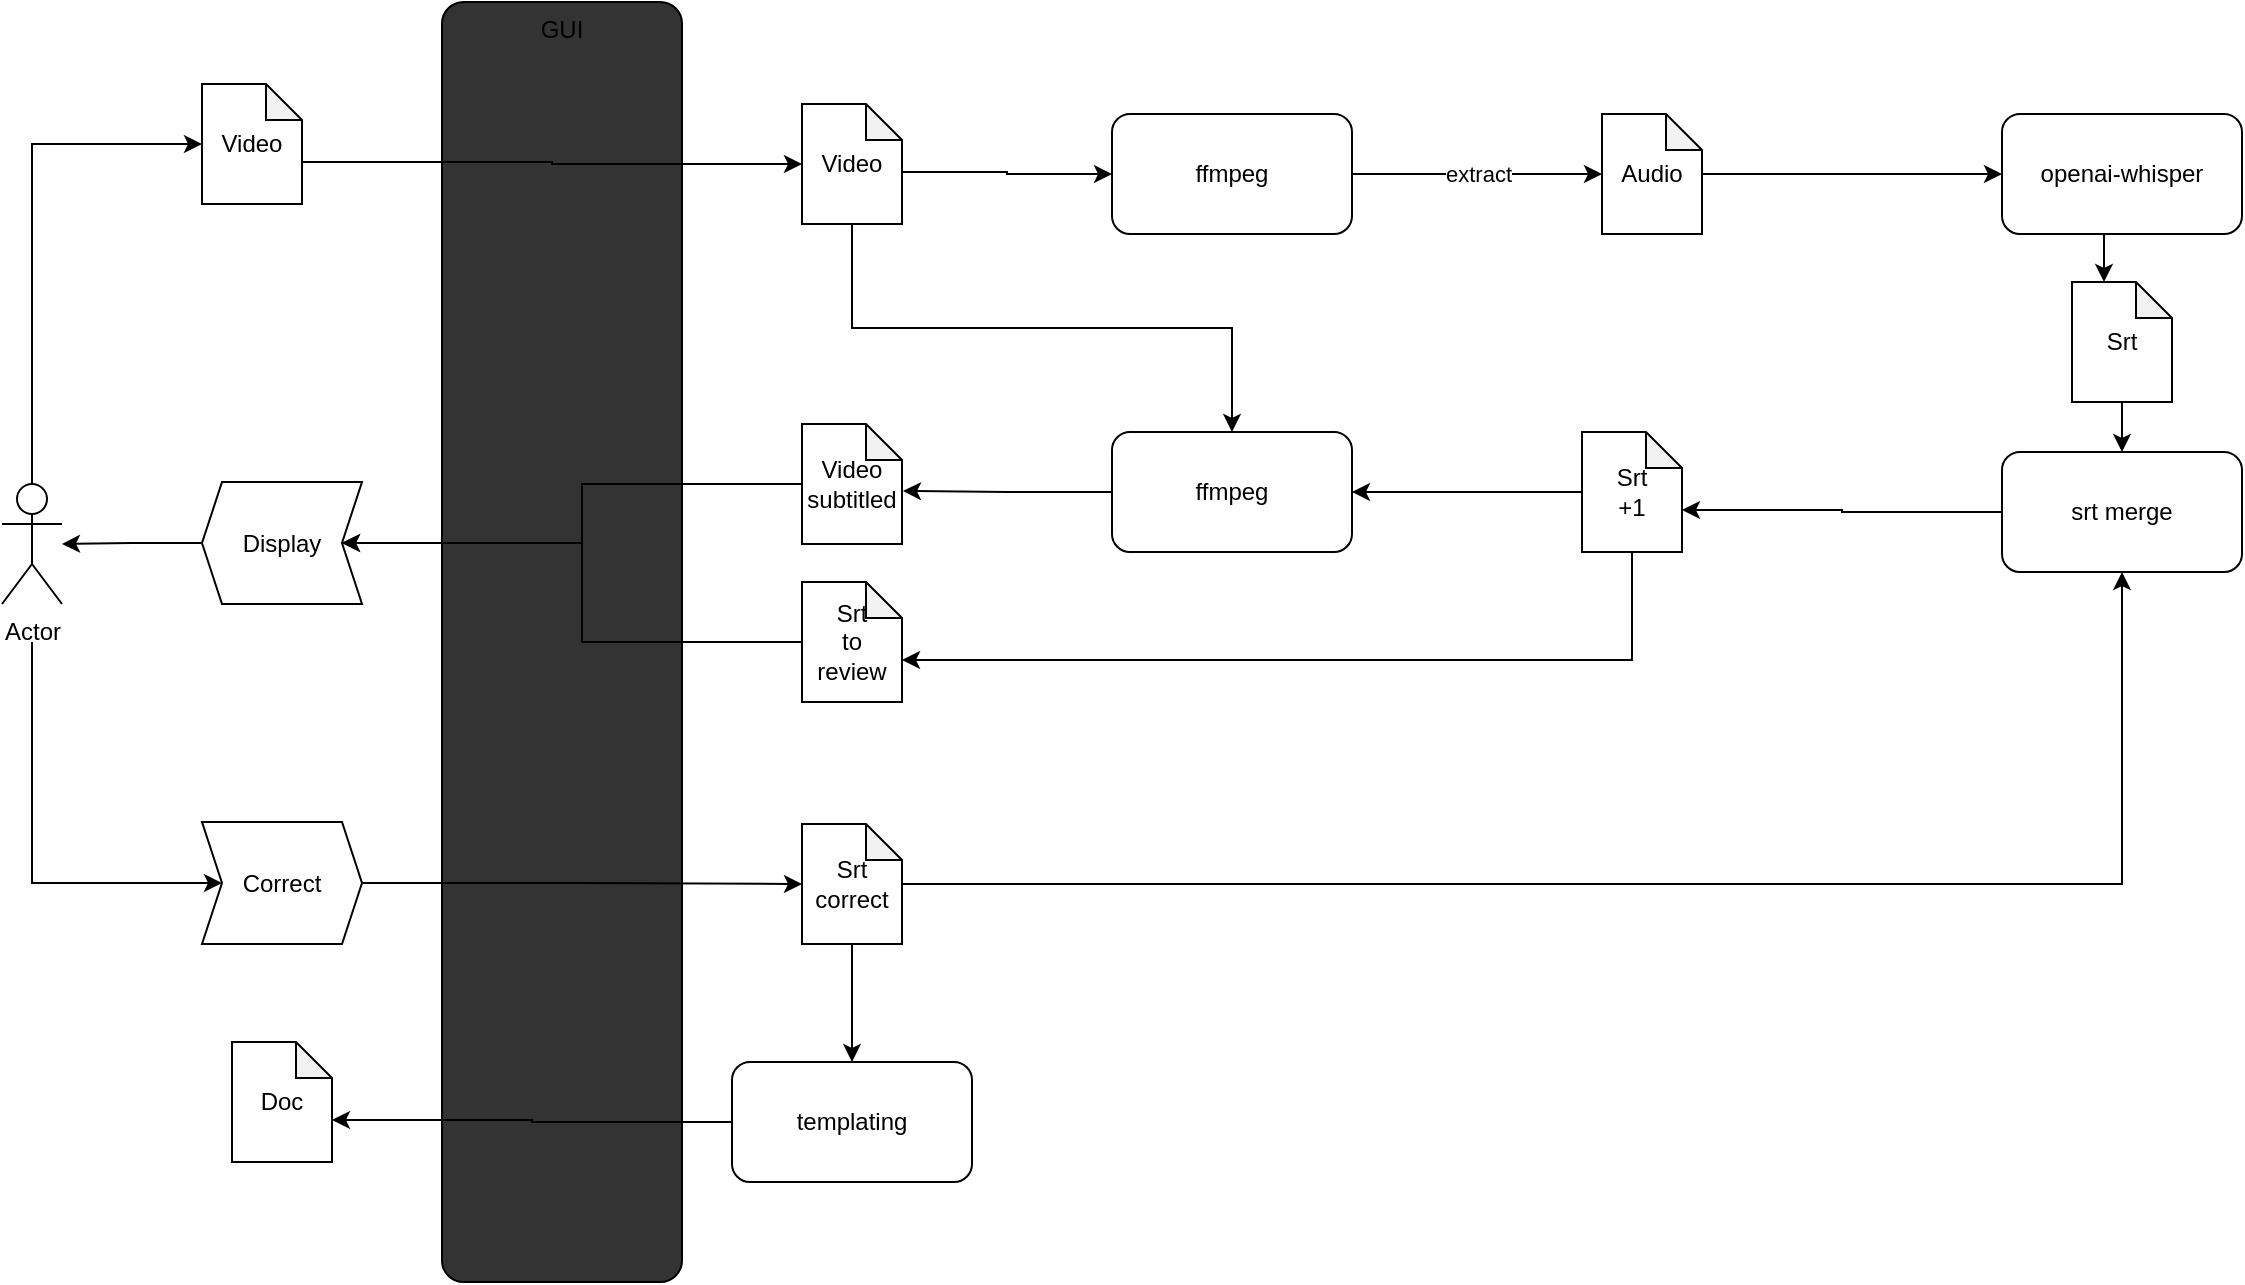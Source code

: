 <mxfile version="24.4.7" type="device">
  <diagram name="Page-1" id="qRcWETnAgV-V2lkx0yyc">
    <mxGraphModel dx="1149" dy="1061" grid="1" gridSize="10" guides="1" tooltips="1" connect="1" arrows="1" fold="1" page="1" pageScale="1" pageWidth="1169" pageHeight="827" math="0" shadow="0">
      <root>
        <mxCell id="0" />
        <mxCell id="1" parent="0" />
        <mxCell id="EihJvzhb2kbzIZzNLBCK-6" value="GUI" style="rounded=1;whiteSpace=wrap;html=1;arcSize=9;verticalAlign=top;fillColor=#333333;" vertex="1" parent="1">
          <mxGeometry x="250" y="40" width="120" height="640" as="geometry" />
        </mxCell>
        <mxCell id="EihJvzhb2kbzIZzNLBCK-1" value="openai-whisper" style="rounded=1;whiteSpace=wrap;html=1;" vertex="1" parent="1">
          <mxGeometry x="1030" y="96" width="120" height="60" as="geometry" />
        </mxCell>
        <mxCell id="EihJvzhb2kbzIZzNLBCK-9" value="extract" style="edgeStyle=orthogonalEdgeStyle;rounded=0;orthogonalLoop=1;jettySize=auto;html=1;exitX=1;exitY=0.5;exitDx=0;exitDy=0;entryX=0;entryY=0.5;entryDx=0;entryDy=0;entryPerimeter=0;" edge="1" parent="1" source="EihJvzhb2kbzIZzNLBCK-2" target="EihJvzhb2kbzIZzNLBCK-11">
          <mxGeometry relative="1" as="geometry" />
        </mxCell>
        <mxCell id="EihJvzhb2kbzIZzNLBCK-2" value="ffmpeg" style="rounded=1;whiteSpace=wrap;html=1;" vertex="1" parent="1">
          <mxGeometry x="585" y="96" width="120" height="60" as="geometry" />
        </mxCell>
        <mxCell id="EihJvzhb2kbzIZzNLBCK-44" style="edgeStyle=orthogonalEdgeStyle;rounded=0;orthogonalLoop=1;jettySize=auto;html=1;entryX=0;entryY=0.5;entryDx=0;entryDy=0;exitX=0.5;exitY=1.317;exitDx=0;exitDy=0;exitPerimeter=0;" edge="1" parent="1" source="EihJvzhb2kbzIZzNLBCK-3" target="EihJvzhb2kbzIZzNLBCK-25">
          <mxGeometry relative="1" as="geometry">
            <Array as="points">
              <mxPoint x="45" y="480" />
            </Array>
          </mxGeometry>
        </mxCell>
        <mxCell id="EihJvzhb2kbzIZzNLBCK-3" value="Actor" style="shape=umlActor;verticalLabelPosition=bottom;verticalAlign=top;html=1;outlineConnect=0;" vertex="1" parent="1">
          <mxGeometry x="30" y="281" width="30" height="60" as="geometry" />
        </mxCell>
        <mxCell id="EihJvzhb2kbzIZzNLBCK-7" style="edgeStyle=orthogonalEdgeStyle;rounded=0;orthogonalLoop=1;jettySize=auto;html=1;exitX=0;exitY=0;exitDx=50;exitDy=39;exitPerimeter=0;entryX=0;entryY=0.5;entryDx=0;entryDy=0;entryPerimeter=0;" edge="1" parent="1" source="EihJvzhb2kbzIZzNLBCK-5" target="EihJvzhb2kbzIZzNLBCK-18">
          <mxGeometry relative="1" as="geometry">
            <mxPoint x="248" y="190" as="targetPoint" />
          </mxGeometry>
        </mxCell>
        <mxCell id="EihJvzhb2kbzIZzNLBCK-5" value="Video" style="shape=note;whiteSpace=wrap;html=1;backgroundOutline=1;darkOpacity=0.05;size=18;" vertex="1" parent="1">
          <mxGeometry x="130" y="81" width="50" height="60" as="geometry" />
        </mxCell>
        <mxCell id="EihJvzhb2kbzIZzNLBCK-8" style="edgeStyle=orthogonalEdgeStyle;rounded=0;orthogonalLoop=1;jettySize=auto;html=1;entryX=0;entryY=0.5;entryDx=0;entryDy=0;exitX=0;exitY=0;exitDx=40;exitDy=34;exitPerimeter=0;" edge="1" parent="1" source="EihJvzhb2kbzIZzNLBCK-18" target="EihJvzhb2kbzIZzNLBCK-2">
          <mxGeometry relative="1" as="geometry">
            <mxPoint x="370" y="156" as="sourcePoint" />
          </mxGeometry>
        </mxCell>
        <mxCell id="EihJvzhb2kbzIZzNLBCK-38" style="edgeStyle=orthogonalEdgeStyle;rounded=0;orthogonalLoop=1;jettySize=auto;html=1;entryX=0;entryY=0.5;entryDx=0;entryDy=0;" edge="1" parent="1" source="EihJvzhb2kbzIZzNLBCK-11" target="EihJvzhb2kbzIZzNLBCK-1">
          <mxGeometry relative="1" as="geometry" />
        </mxCell>
        <mxCell id="EihJvzhb2kbzIZzNLBCK-11" value="Audio" style="shape=note;whiteSpace=wrap;html=1;backgroundOutline=1;darkOpacity=0.05;size=18;" vertex="1" parent="1">
          <mxGeometry x="830" y="96" width="50" height="60" as="geometry" />
        </mxCell>
        <mxCell id="EihJvzhb2kbzIZzNLBCK-15" style="edgeStyle=orthogonalEdgeStyle;rounded=0;orthogonalLoop=1;jettySize=auto;html=1;exitX=0;exitY=0.5;exitDx=0;exitDy=0;exitPerimeter=0;entryX=1;entryY=0.5;entryDx=0;entryDy=0;" edge="1" parent="1" source="EihJvzhb2kbzIZzNLBCK-13" target="EihJvzhb2kbzIZzNLBCK-17">
          <mxGeometry relative="1" as="geometry">
            <mxPoint x="725.0" y="293.0" as="targetPoint" />
            <mxPoint x="895.0" y="284" as="sourcePoint" />
          </mxGeometry>
        </mxCell>
        <mxCell id="EihJvzhb2kbzIZzNLBCK-13" value="Srt&lt;div&gt;+1&lt;/div&gt;" style="shape=note;whiteSpace=wrap;html=1;backgroundOutline=1;darkOpacity=0.05;size=18;" vertex="1" parent="1">
          <mxGeometry x="820" y="255" width="50" height="60" as="geometry" />
        </mxCell>
        <mxCell id="EihJvzhb2kbzIZzNLBCK-14" style="edgeStyle=orthogonalEdgeStyle;rounded=0;orthogonalLoop=1;jettySize=auto;html=1;exitX=0.5;exitY=1;exitDx=0;exitDy=0;entryX=0;entryY=0;entryDx=16;entryDy=0;entryPerimeter=0;" edge="1" parent="1" source="EihJvzhb2kbzIZzNLBCK-1" target="EihJvzhb2kbzIZzNLBCK-40">
          <mxGeometry relative="1" as="geometry" />
        </mxCell>
        <mxCell id="EihJvzhb2kbzIZzNLBCK-17" value="ffmpeg" style="rounded=1;whiteSpace=wrap;html=1;" vertex="1" parent="1">
          <mxGeometry x="585" y="255" width="120" height="60" as="geometry" />
        </mxCell>
        <mxCell id="EihJvzhb2kbzIZzNLBCK-19" style="edgeStyle=orthogonalEdgeStyle;rounded=0;orthogonalLoop=1;jettySize=auto;html=1;entryX=0.5;entryY=0;entryDx=0;entryDy=0;exitX=0.5;exitY=1;exitDx=0;exitDy=0;exitPerimeter=0;" edge="1" parent="1" source="EihJvzhb2kbzIZzNLBCK-18" target="EihJvzhb2kbzIZzNLBCK-17">
          <mxGeometry relative="1" as="geometry" />
        </mxCell>
        <mxCell id="EihJvzhb2kbzIZzNLBCK-18" value="Video" style="shape=note;whiteSpace=wrap;html=1;backgroundOutline=1;darkOpacity=0.05;size=18;" vertex="1" parent="1">
          <mxGeometry x="430" y="91" width="50" height="60" as="geometry" />
        </mxCell>
        <mxCell id="EihJvzhb2kbzIZzNLBCK-27" style="edgeStyle=orthogonalEdgeStyle;rounded=0;orthogonalLoop=1;jettySize=auto;html=1;exitX=0;exitY=0.5;exitDx=0;exitDy=0;exitPerimeter=0;entryX=1;entryY=0.5;entryDx=0;entryDy=0;" edge="1" parent="1" source="EihJvzhb2kbzIZzNLBCK-20" target="EihJvzhb2kbzIZzNLBCK-26">
          <mxGeometry relative="1" as="geometry" />
        </mxCell>
        <mxCell id="EihJvzhb2kbzIZzNLBCK-20" value="Video&lt;div&gt;subtitled&lt;/div&gt;" style="shape=note;whiteSpace=wrap;html=1;backgroundOutline=1;darkOpacity=0.05;size=18;" vertex="1" parent="1">
          <mxGeometry x="430" y="251" width="50" height="60" as="geometry" />
        </mxCell>
        <mxCell id="EihJvzhb2kbzIZzNLBCK-21" style="edgeStyle=orthogonalEdgeStyle;rounded=0;orthogonalLoop=1;jettySize=auto;html=1;exitX=0;exitY=0.5;exitDx=0;exitDy=0;entryX=1.01;entryY=0.558;entryDx=0;entryDy=0;entryPerimeter=0;" edge="1" parent="1" source="EihJvzhb2kbzIZzNLBCK-17" target="EihJvzhb2kbzIZzNLBCK-20">
          <mxGeometry relative="1" as="geometry" />
        </mxCell>
        <mxCell id="EihJvzhb2kbzIZzNLBCK-28" style="edgeStyle=orthogonalEdgeStyle;rounded=0;orthogonalLoop=1;jettySize=auto;html=1;exitX=0;exitY=0.5;exitDx=0;exitDy=0;exitPerimeter=0;entryX=1;entryY=0.5;entryDx=0;entryDy=0;" edge="1" parent="1" source="EihJvzhb2kbzIZzNLBCK-22" target="EihJvzhb2kbzIZzNLBCK-26">
          <mxGeometry relative="1" as="geometry" />
        </mxCell>
        <mxCell id="EihJvzhb2kbzIZzNLBCK-22" value="Srt&lt;div&gt;to review&lt;/div&gt;" style="shape=note;whiteSpace=wrap;html=1;backgroundOutline=1;darkOpacity=0.05;size=18;" vertex="1" parent="1">
          <mxGeometry x="430" y="330" width="50" height="60" as="geometry" />
        </mxCell>
        <mxCell id="EihJvzhb2kbzIZzNLBCK-23" style="edgeStyle=orthogonalEdgeStyle;rounded=0;orthogonalLoop=1;jettySize=auto;html=1;exitX=0.5;exitY=1;exitDx=0;exitDy=0;exitPerimeter=0;entryX=0;entryY=0;entryDx=50;entryDy=39;entryPerimeter=0;" edge="1" parent="1" source="EihJvzhb2kbzIZzNLBCK-13" target="EihJvzhb2kbzIZzNLBCK-22">
          <mxGeometry relative="1" as="geometry" />
        </mxCell>
        <mxCell id="EihJvzhb2kbzIZzNLBCK-25" value="Correct" style="shape=step;perimeter=stepPerimeter;whiteSpace=wrap;html=1;fixedSize=1;size=10;" vertex="1" parent="1">
          <mxGeometry x="130" y="450" width="80" height="61" as="geometry" />
        </mxCell>
        <mxCell id="EihJvzhb2kbzIZzNLBCK-43" style="edgeStyle=orthogonalEdgeStyle;rounded=0;orthogonalLoop=1;jettySize=auto;html=1;exitX=0;exitY=0.5;exitDx=0;exitDy=0;" edge="1" parent="1" source="EihJvzhb2kbzIZzNLBCK-26" target="EihJvzhb2kbzIZzNLBCK-3">
          <mxGeometry relative="1" as="geometry" />
        </mxCell>
        <mxCell id="EihJvzhb2kbzIZzNLBCK-26" value="Display" style="shape=step;perimeter=stepPerimeter;whiteSpace=wrap;html=1;fixedSize=1;size=10;rotation=0;flipH=1;" vertex="1" parent="1">
          <mxGeometry x="130" y="280" width="80" height="61" as="geometry" />
        </mxCell>
        <mxCell id="EihJvzhb2kbzIZzNLBCK-39" style="edgeStyle=orthogonalEdgeStyle;rounded=0;orthogonalLoop=1;jettySize=auto;html=1;entryX=0.5;entryY=1;entryDx=0;entryDy=0;" edge="1" parent="1" source="EihJvzhb2kbzIZzNLBCK-29" target="EihJvzhb2kbzIZzNLBCK-30">
          <mxGeometry relative="1" as="geometry" />
        </mxCell>
        <mxCell id="EihJvzhb2kbzIZzNLBCK-47" style="edgeStyle=orthogonalEdgeStyle;rounded=0;orthogonalLoop=1;jettySize=auto;html=1;exitX=0.5;exitY=1;exitDx=0;exitDy=0;exitPerimeter=0;entryX=0.5;entryY=0;entryDx=0;entryDy=0;" edge="1" parent="1" source="EihJvzhb2kbzIZzNLBCK-29" target="EihJvzhb2kbzIZzNLBCK-46">
          <mxGeometry relative="1" as="geometry" />
        </mxCell>
        <mxCell id="EihJvzhb2kbzIZzNLBCK-29" value="Srt&lt;div&gt;correct&lt;/div&gt;" style="shape=note;whiteSpace=wrap;html=1;backgroundOutline=1;darkOpacity=0.05;size=18;" vertex="1" parent="1">
          <mxGeometry x="430" y="451" width="50" height="60" as="geometry" />
        </mxCell>
        <mxCell id="EihJvzhb2kbzIZzNLBCK-30" value="srt merge" style="rounded=1;whiteSpace=wrap;html=1;" vertex="1" parent="1">
          <mxGeometry x="1030" y="265" width="120" height="60" as="geometry" />
        </mxCell>
        <mxCell id="EihJvzhb2kbzIZzNLBCK-35" style="edgeStyle=orthogonalEdgeStyle;rounded=0;orthogonalLoop=1;jettySize=auto;html=1;exitX=0;exitY=0.5;exitDx=0;exitDy=0;entryX=0;entryY=0;entryDx=50;entryDy=39;entryPerimeter=0;" edge="1" parent="1" source="EihJvzhb2kbzIZzNLBCK-30" target="EihJvzhb2kbzIZzNLBCK-13">
          <mxGeometry relative="1" as="geometry" />
        </mxCell>
        <mxCell id="EihJvzhb2kbzIZzNLBCK-36" style="edgeStyle=orthogonalEdgeStyle;rounded=0;orthogonalLoop=1;jettySize=auto;html=1;entryX=0;entryY=0.5;entryDx=0;entryDy=0;entryPerimeter=0;" edge="1" parent="1" source="EihJvzhb2kbzIZzNLBCK-25" target="EihJvzhb2kbzIZzNLBCK-29">
          <mxGeometry relative="1" as="geometry" />
        </mxCell>
        <mxCell id="EihJvzhb2kbzIZzNLBCK-41" style="edgeStyle=orthogonalEdgeStyle;rounded=0;orthogonalLoop=1;jettySize=auto;html=1;entryX=0.5;entryY=0;entryDx=0;entryDy=0;" edge="1" parent="1" source="EihJvzhb2kbzIZzNLBCK-40" target="EihJvzhb2kbzIZzNLBCK-30">
          <mxGeometry relative="1" as="geometry" />
        </mxCell>
        <mxCell id="EihJvzhb2kbzIZzNLBCK-40" value="Srt" style="shape=note;whiteSpace=wrap;html=1;backgroundOutline=1;darkOpacity=0.05;size=18;" vertex="1" parent="1">
          <mxGeometry x="1065" y="180" width="50" height="60" as="geometry" />
        </mxCell>
        <mxCell id="EihJvzhb2kbzIZzNLBCK-42" style="edgeStyle=orthogonalEdgeStyle;rounded=0;orthogonalLoop=1;jettySize=auto;html=1;exitX=0.5;exitY=0;exitDx=0;exitDy=0;exitPerimeter=0;entryX=0;entryY=0.5;entryDx=0;entryDy=0;entryPerimeter=0;" edge="1" parent="1" source="EihJvzhb2kbzIZzNLBCK-3" target="EihJvzhb2kbzIZzNLBCK-5">
          <mxGeometry relative="1" as="geometry" />
        </mxCell>
        <mxCell id="EihJvzhb2kbzIZzNLBCK-45" value="Doc" style="shape=note;whiteSpace=wrap;html=1;backgroundOutline=1;darkOpacity=0.05;size=18;" vertex="1" parent="1">
          <mxGeometry x="145" y="560" width="50" height="60" as="geometry" />
        </mxCell>
        <mxCell id="EihJvzhb2kbzIZzNLBCK-46" value="templating" style="rounded=1;whiteSpace=wrap;html=1;" vertex="1" parent="1">
          <mxGeometry x="395" y="570" width="120" height="60" as="geometry" />
        </mxCell>
        <mxCell id="EihJvzhb2kbzIZzNLBCK-48" style="edgeStyle=orthogonalEdgeStyle;rounded=0;orthogonalLoop=1;jettySize=auto;html=1;exitX=0;exitY=0.5;exitDx=0;exitDy=0;entryX=0;entryY=0;entryDx=50;entryDy=39;entryPerimeter=0;" edge="1" parent="1" source="EihJvzhb2kbzIZzNLBCK-46" target="EihJvzhb2kbzIZzNLBCK-45">
          <mxGeometry relative="1" as="geometry" />
        </mxCell>
      </root>
    </mxGraphModel>
  </diagram>
</mxfile>
